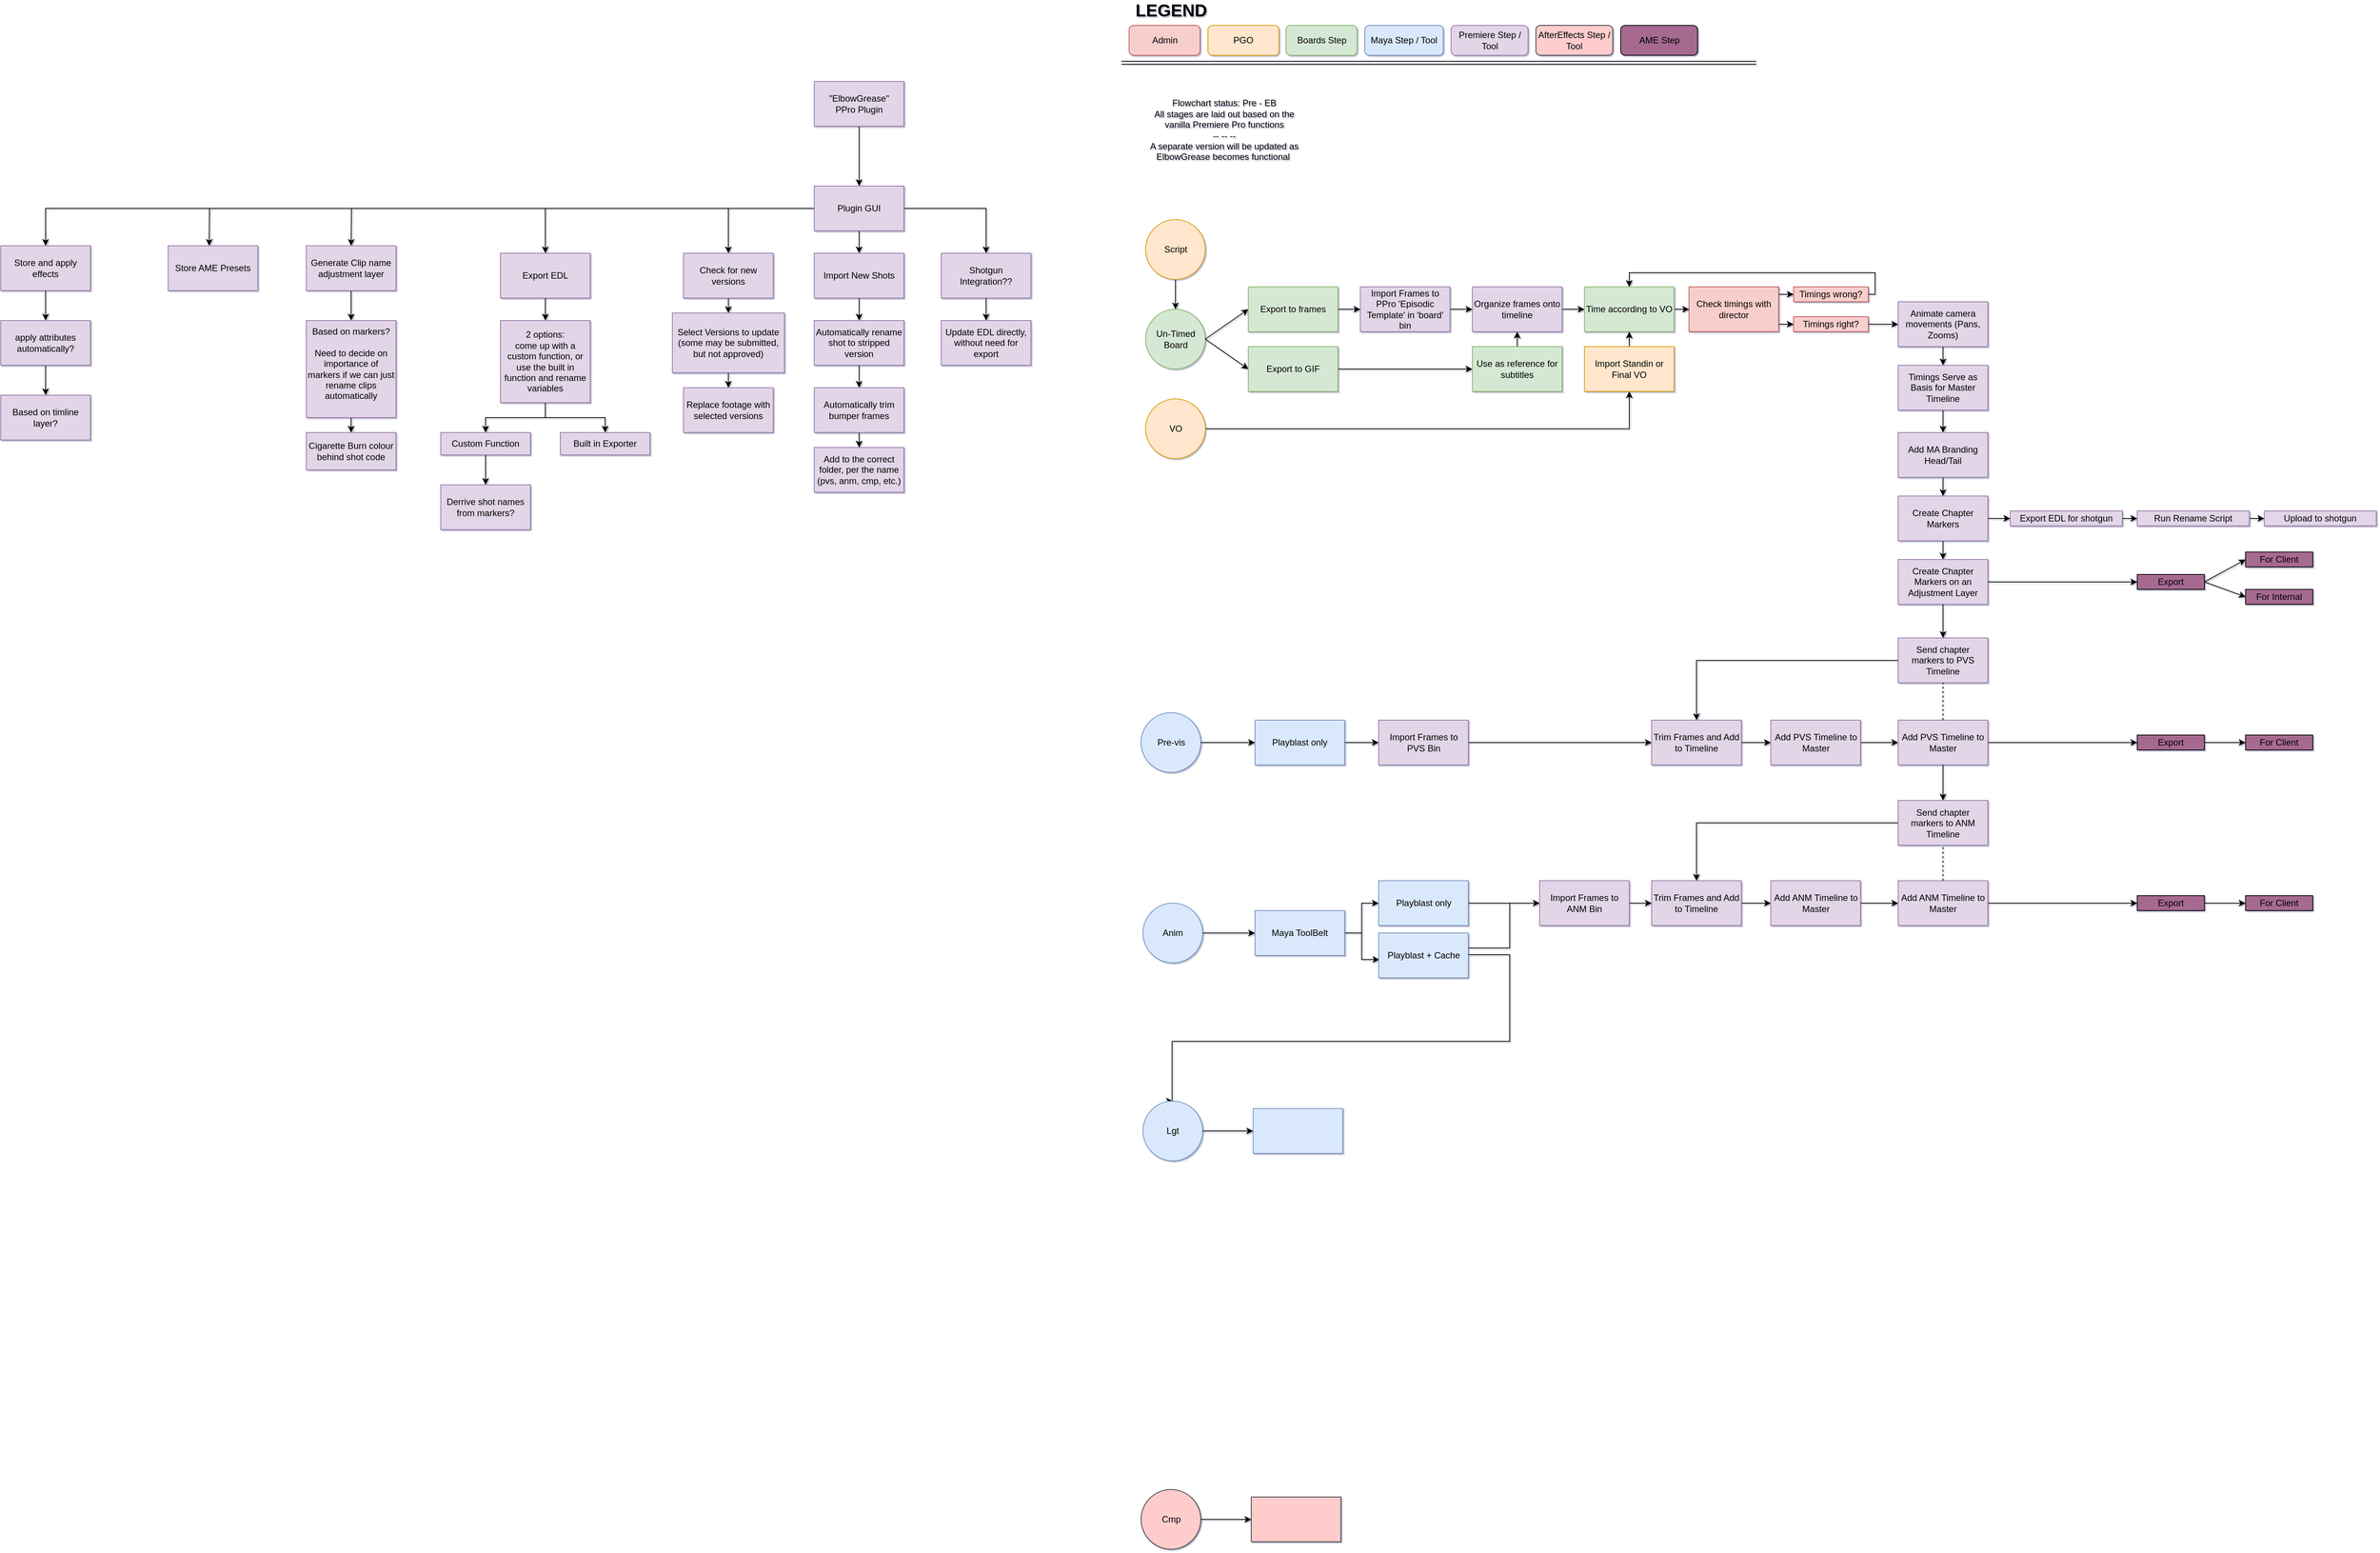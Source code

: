 <mxfile version="10.7.9" type="github"><diagram id="CCXeJW7M9jx39fnr2ovB" name="Page-1"><mxGraphModel dx="2632" dy="1020" grid="1" gridSize="10" guides="1" tooltips="1" connect="1" arrows="1" fold="1" page="1" pageScale="1" pageWidth="850" pageHeight="1100" background="none" math="0" shadow="1"><root><mxCell id="0"/><mxCell id="1" parent="0"/><mxCell id="S4QCxYn6otUafmFbAQv0-1" value="Pre-vis" style="ellipse;whiteSpace=wrap;html=1;aspect=fixed;fillColor=#dae8fc;strokeColor=#6c8ebf;" parent="1" vertex="1"><mxGeometry x="26.5" y="960" width="80" height="80" as="geometry"/></mxCell><mxCell id="S4QCxYn6otUafmFbAQv0-4" value="" style="endArrow=classic;html=1;exitX=1;exitY=0.5;exitDx=0;exitDy=0;entryX=0;entryY=0.5;entryDx=0;entryDy=0;fillColor=#dae8fc;strokeColor=#000000;" parent="1" source="S4QCxYn6otUafmFbAQv0-1" target="z_4vQgYtqCrbbHdfwWRi-2" edge="1"><mxGeometry width="50" height="50" relative="1" as="geometry"><mxPoint x="26.5" y="1110" as="sourcePoint"/><mxPoint x="177" y="1000" as="targetPoint"/></mxGeometry></mxCell><mxCell id="S4QCxYn6otUafmFbAQv0-5" value="Un-Timed Board" style="ellipse;whiteSpace=wrap;html=1;aspect=fixed;fillColor=#d5e8d4;strokeColor=#82b366;" parent="1" vertex="1"><mxGeometry x="32.5" y="420" width="80" height="80" as="geometry"/></mxCell><mxCell id="2LvJmRA9mDnXVUI-L1Ei-2" style="edgeStyle=orthogonalEdgeStyle;rounded=0;orthogonalLoop=1;jettySize=auto;html=1;entryX=0;entryY=0.5;entryDx=0;entryDy=0;" parent="1" source="S4QCxYn6otUafmFbAQv0-6" target="2LvJmRA9mDnXVUI-L1Ei-1" edge="1"><mxGeometry relative="1" as="geometry"/></mxCell><mxCell id="S4QCxYn6otUafmFbAQv0-6" value="Export to frames" style="rounded=0;whiteSpace=wrap;html=1;fillColor=#d5e8d4;strokeColor=#82b366;" parent="1" vertex="1"><mxGeometry x="170" y="390" width="120" height="60" as="geometry"/></mxCell><mxCell id="S4QCxYn6otUafmFbAQv0-7" value="" style="endArrow=classic;html=1;exitX=1;exitY=0.5;exitDx=0;exitDy=0;entryX=0;entryY=0.5;entryDx=0;entryDy=0;" parent="1" source="S4QCxYn6otUafmFbAQv0-5" target="S4QCxYn6otUafmFbAQv0-6" edge="1"><mxGeometry width="50" height="50" relative="1" as="geometry"><mxPoint x="100" y="470" as="sourcePoint"/><mxPoint x="170" y="470" as="targetPoint"/></mxGeometry></mxCell><mxCell id="S4QCxYn6otUafmFbAQv0-11" style="edgeStyle=orthogonalEdgeStyle;rounded=0;orthogonalLoop=1;jettySize=auto;html=1;entryX=0;entryY=0.5;entryDx=0;entryDy=0;" parent="1" source="S4QCxYn6otUafmFbAQv0-8" target="S4QCxYn6otUafmFbAQv0-10" edge="1"><mxGeometry relative="1" as="geometry"><Array as="points"><mxPoint x="430" y="500"/><mxPoint x="430" y="500"/></Array></mxGeometry></mxCell><mxCell id="S4QCxYn6otUafmFbAQv0-8" value="Export to GIF" style="rounded=0;whiteSpace=wrap;html=1;fillColor=#d5e8d4;strokeColor=#82b366;" parent="1" vertex="1"><mxGeometry x="170" y="470" width="120" height="60" as="geometry"/></mxCell><mxCell id="S4QCxYn6otUafmFbAQv0-9" value="" style="endArrow=classic;html=1;exitX=1;exitY=0.5;exitDx=0;exitDy=0;entryX=0;entryY=0.5;entryDx=0;entryDy=0;" parent="1" source="S4QCxYn6otUafmFbAQv0-5" target="S4QCxYn6otUafmFbAQv0-8" edge="1"><mxGeometry width="50" height="50" relative="1" as="geometry"><mxPoint x="20" y="720" as="sourcePoint"/><mxPoint x="70" y="670" as="targetPoint"/></mxGeometry></mxCell><mxCell id="2LvJmRA9mDnXVUI-L1Ei-6" style="edgeStyle=orthogonalEdgeStyle;rounded=0;orthogonalLoop=1;jettySize=auto;html=1;exitX=0.5;exitY=0;exitDx=0;exitDy=0;entryX=0.5;entryY=1;entryDx=0;entryDy=0;" parent="1" source="S4QCxYn6otUafmFbAQv0-10" target="2LvJmRA9mDnXVUI-L1Ei-3" edge="1"><mxGeometry relative="1" as="geometry"/></mxCell><mxCell id="S4QCxYn6otUafmFbAQv0-10" value="Use as reference for subtitles" style="rounded=0;whiteSpace=wrap;html=1;fillColor=#d5e8d4;strokeColor=#82b366;" parent="1" vertex="1"><mxGeometry x="470" y="470" width="120" height="60" as="geometry"/></mxCell><mxCell id="2LvJmRA9mDnXVUI-L1Ei-4" style="edgeStyle=orthogonalEdgeStyle;rounded=0;orthogonalLoop=1;jettySize=auto;html=1;entryX=0;entryY=0.5;entryDx=0;entryDy=0;" parent="1" source="2LvJmRA9mDnXVUI-L1Ei-1" target="2LvJmRA9mDnXVUI-L1Ei-3" edge="1"><mxGeometry relative="1" as="geometry"/></mxCell><mxCell id="2LvJmRA9mDnXVUI-L1Ei-1" value="Import Frames to PPro 'Episodic Template' in 'board' bin&lt;br&gt;" style="rounded=0;whiteSpace=wrap;html=1;fillColor=#e1d5e7;strokeColor=#9673a6;" parent="1" vertex="1"><mxGeometry x="320" y="390" width="120" height="60" as="geometry"/></mxCell><mxCell id="v14WKormeMVv1eBh9IGO-12" style="edgeStyle=orthogonalEdgeStyle;rounded=0;orthogonalLoop=1;jettySize=auto;html=1;exitX=1;exitY=0.5;exitDx=0;exitDy=0;entryX=0;entryY=0.5;entryDx=0;entryDy=0;" parent="1" source="2LvJmRA9mDnXVUI-L1Ei-3" target="v14WKormeMVv1eBh9IGO-30" edge="1"><mxGeometry relative="1" as="geometry"><mxPoint x="610" y="470" as="targetPoint"/></mxGeometry></mxCell><mxCell id="2LvJmRA9mDnXVUI-L1Ei-3" value="Organize frames onto timeline" style="rounded=0;whiteSpace=wrap;html=1;fillColor=#e1d5e7;strokeColor=#9673a6;" parent="1" vertex="1"><mxGeometry x="470" y="390" width="120" height="60" as="geometry"/></mxCell><mxCell id="2LvJmRA9mDnXVUI-L1Ei-7" value="Maya Step / Tool" style="rounded=1;whiteSpace=wrap;html=1;fillColor=#dae8fc;strokeColor=#6c8ebf;" parent="1" vertex="1"><mxGeometry x="326" y="40" width="105" height="40" as="geometry"/></mxCell><mxCell id="2LvJmRA9mDnXVUI-L1Ei-8" value="Premiere Step / Tool&lt;br&gt;" style="rounded=1;whiteSpace=wrap;html=1;fillColor=#e1d5e7;strokeColor=#9673a6;" parent="1" vertex="1"><mxGeometry x="441.5" y="40" width="103" height="40" as="geometry"/></mxCell><mxCell id="2LvJmRA9mDnXVUI-L1Ei-10" value="&lt;b&gt;&lt;font style=&quot;font-size: 23px&quot;&gt;LEGEND&lt;br&gt;&lt;/font&gt;&lt;/b&gt;" style="text;html=1;strokeColor=none;fillColor=none;align=center;verticalAlign=middle;whiteSpace=wrap;rounded=0;" parent="1" vertex="1"><mxGeometry x="46.5" y="10" width="40" height="20" as="geometry"/></mxCell><mxCell id="v14WKormeMVv1eBh9IGO-1" value="Boards Step" style="rounded=1;whiteSpace=wrap;html=1;fillColor=#d5e8d4;strokeColor=#82b366;" parent="1" vertex="1"><mxGeometry x="220.5" y="40" width="95" height="40" as="geometry"/></mxCell><mxCell id="v14WKormeMVv1eBh9IGO-3" value="" style="shape=link;html=1;" parent="1" edge="1"><mxGeometry width="50" height="50" relative="1" as="geometry"><mxPoint y="90" as="sourcePoint"/><mxPoint x="850" y="90" as="targetPoint"/></mxGeometry></mxCell><mxCell id="v14WKormeMVv1eBh9IGO-15" style="edgeStyle=orthogonalEdgeStyle;rounded=0;orthogonalLoop=1;jettySize=auto;html=1;exitX=1;exitY=0.5;exitDx=0;exitDy=0;" parent="1" source="v14WKormeMVv1eBh9IGO-11" target="v14WKormeMVv1eBh9IGO-14" edge="1"><mxGeometry relative="1" as="geometry"><Array as="points"><mxPoint x="820" y="420"/></Array></mxGeometry></mxCell><mxCell id="Ts9fBHX29VsHCjSDfi2a-40" style="edgeStyle=orthogonalEdgeStyle;rounded=0;orthogonalLoop=1;jettySize=auto;html=1;entryX=0;entryY=0.5;entryDx=0;entryDy=0;strokeColor=#000000;" parent="1" source="v14WKormeMVv1eBh9IGO-11" target="v14WKormeMVv1eBh9IGO-16" edge="1"><mxGeometry relative="1" as="geometry"><Array as="points"><mxPoint x="890" y="400"/><mxPoint x="890" y="400"/></Array></mxGeometry></mxCell><mxCell id="v14WKormeMVv1eBh9IGO-11" value="Check timings with director&lt;br&gt;" style="rounded=0;whiteSpace=wrap;html=1;fillColor=#f8cecc;strokeColor=#b85450;" parent="1" vertex="1"><mxGeometry x="760" y="390" width="120" height="60" as="geometry"/></mxCell><mxCell id="v14WKormeMVv1eBh9IGO-21" style="edgeStyle=orthogonalEdgeStyle;rounded=0;orthogonalLoop=1;jettySize=auto;html=1;" parent="1" source="v14WKormeMVv1eBh9IGO-14" target="v14WKormeMVv1eBh9IGO-20" edge="1"><mxGeometry relative="1" as="geometry"/></mxCell><mxCell id="v14WKormeMVv1eBh9IGO-14" value="Timings right?" style="rounded=0;whiteSpace=wrap;html=1;fillColor=#f8cecc;strokeColor=#b85450;" parent="1" vertex="1"><mxGeometry x="900" y="430" width="100" height="20" as="geometry"/></mxCell><mxCell id="Ts9fBHX29VsHCjSDfi2a-41" style="edgeStyle=orthogonalEdgeStyle;rounded=0;orthogonalLoop=1;jettySize=auto;html=1;exitX=0.5;exitY=1;exitDx=0;exitDy=0;entryX=0.5;entryY=0;entryDx=0;entryDy=0;strokeColor=#000000;" parent="1" source="v14WKormeMVv1eBh9IGO-20" target="l83W7AW_iVrEGQ6RDGTZ-20" edge="1"><mxGeometry relative="1" as="geometry"/></mxCell><mxCell id="v14WKormeMVv1eBh9IGO-20" value="Animate camera movements (Pans, Zooms)" style="rounded=0;whiteSpace=wrap;html=1;fillColor=#e1d5e7;strokeColor=#9673a6;" parent="1" vertex="1"><mxGeometry x="1040" y="410" width="120" height="60" as="geometry"/></mxCell><mxCell id="l83W7AW_iVrEGQ6RDGTZ-11" value="Export" style="rounded=0;whiteSpace=wrap;html=1;fillColor=#A66990;strokeColor=#000000;" parent="1" vertex="1"><mxGeometry x="1360" y="775" width="90" height="20" as="geometry"/></mxCell><mxCell id="l83W7AW_iVrEGQ6RDGTZ-14" value="For Client" style="rounded=0;whiteSpace=wrap;html=1;fillColor=#A66990;strokeColor=#000000;" parent="1" vertex="1"><mxGeometry x="1505" y="745" width="90" height="20" as="geometry"/></mxCell><mxCell id="v14WKormeMVv1eBh9IGO-22" value="Admin&lt;br&gt;" style="rounded=1;whiteSpace=wrap;html=1;fillColor=#f8cecc;strokeColor=#b85450;" parent="1" vertex="1"><mxGeometry x="10.5" y="40" width="95" height="40" as="geometry"/></mxCell><mxCell id="v14WKormeMVv1eBh9IGO-24" value="PGO&lt;br&gt;" style="rounded=1;whiteSpace=wrap;html=1;fillColor=#ffe6cc;strokeColor=#d79b00;" parent="1" vertex="1"><mxGeometry x="116" y="40" width="95" height="40" as="geometry"/></mxCell><mxCell id="v14WKormeMVv1eBh9IGO-27" style="edgeStyle=orthogonalEdgeStyle;rounded=0;orthogonalLoop=1;jettySize=auto;html=1;entryX=0.5;entryY=0;entryDx=0;entryDy=0;" parent="1" source="v14WKormeMVv1eBh9IGO-26" target="S4QCxYn6otUafmFbAQv0-5" edge="1"><mxGeometry relative="1" as="geometry"/></mxCell><mxCell id="v14WKormeMVv1eBh9IGO-26" value="Script" style="ellipse;whiteSpace=wrap;html=1;aspect=fixed;fillColor=#ffe6cc;strokeColor=#d79b00;" parent="1" vertex="1"><mxGeometry x="32.5" y="300" width="80" height="80" as="geometry"/></mxCell><mxCell id="l83W7AW_iVrEGQ6RDGTZ-4" style="edgeStyle=orthogonalEdgeStyle;rounded=0;orthogonalLoop=1;jettySize=auto;html=1;exitX=0.5;exitY=0;exitDx=0;exitDy=0;entryX=0.5;entryY=1;entryDx=0;entryDy=0;" parent="1" source="v14WKormeMVv1eBh9IGO-28" target="v14WKormeMVv1eBh9IGO-33" edge="1"><mxGeometry relative="1" as="geometry"><Array as="points"><mxPoint x="73" y="580"/><mxPoint x="680" y="580"/></Array></mxGeometry></mxCell><mxCell id="v14WKormeMVv1eBh9IGO-28" value="VO" style="ellipse;whiteSpace=wrap;html=1;aspect=fixed;fillColor=#ffe6cc;strokeColor=#d79b00;" parent="1" vertex="1"><mxGeometry x="32.5" y="540" width="80" height="80" as="geometry"/></mxCell><mxCell id="l83W7AW_iVrEGQ6RDGTZ-6" style="edgeStyle=orthogonalEdgeStyle;rounded=0;orthogonalLoop=1;jettySize=auto;html=1;entryX=0;entryY=0.5;entryDx=0;entryDy=0;" parent="1" source="v14WKormeMVv1eBh9IGO-30" target="v14WKormeMVv1eBh9IGO-11" edge="1"><mxGeometry relative="1" as="geometry"/></mxCell><mxCell id="v14WKormeMVv1eBh9IGO-30" value="Time according to VO" style="rounded=0;whiteSpace=wrap;html=1;fillColor=#d5e8d4;strokeColor=#82b366;" parent="1" vertex="1"><mxGeometry x="620" y="390" width="120" height="60" as="geometry"/></mxCell><mxCell id="l83W7AW_iVrEGQ6RDGTZ-9" style="edgeStyle=orthogonalEdgeStyle;rounded=0;orthogonalLoop=1;jettySize=auto;html=1;entryX=0.5;entryY=0;entryDx=0;entryDy=0;" parent="1" source="v14WKormeMVv1eBh9IGO-16" target="v14WKormeMVv1eBh9IGO-30" edge="1"><mxGeometry relative="1" as="geometry"><Array as="points"><mxPoint x="1009" y="400"/><mxPoint x="1009" y="371"/><mxPoint x="680" y="371"/></Array></mxGeometry></mxCell><mxCell id="v14WKormeMVv1eBh9IGO-16" value="Timings wrong?" style="rounded=0;whiteSpace=wrap;html=1;fillColor=#f8cecc;strokeColor=#b85450;" parent="1" vertex="1"><mxGeometry x="900" y="390" width="100" height="20" as="geometry"/></mxCell><mxCell id="l83W7AW_iVrEGQ6RDGTZ-5" style="edgeStyle=orthogonalEdgeStyle;rounded=0;orthogonalLoop=1;jettySize=auto;html=1;exitX=0.5;exitY=0;exitDx=0;exitDy=0;entryX=0.5;entryY=1;entryDx=0;entryDy=0;" parent="1" source="v14WKormeMVv1eBh9IGO-33" target="v14WKormeMVv1eBh9IGO-30" edge="1"><mxGeometry relative="1" as="geometry"/></mxCell><mxCell id="v14WKormeMVv1eBh9IGO-33" value="Import Standin or Final VO" style="rounded=0;whiteSpace=wrap;html=1;fillColor=#ffe6cc;strokeColor=#d79b00;" parent="1" vertex="1"><mxGeometry x="620" y="470" width="120" height="60" as="geometry"/></mxCell><mxCell id="Ts9fBHX29VsHCjSDfi2a-33" value="" style="edgeStyle=orthogonalEdgeStyle;rounded=0;orthogonalLoop=1;jettySize=auto;html=1;strokeColor=#000000;" parent="1" source="z_4vQgYtqCrbbHdfwWRi-2" target="Ts9fBHX29VsHCjSDfi2a-32" edge="1"><mxGeometry relative="1" as="geometry"/></mxCell><mxCell id="z_4vQgYtqCrbbHdfwWRi-2" value="Playblast only" style="rounded=0;whiteSpace=wrap;html=1;fillColor=#dae8fc;strokeColor=#6c8ebf;" parent="1" vertex="1"><mxGeometry x="179" y="970" width="120" height="60" as="geometry"/></mxCell><mxCell id="Ts9fBHX29VsHCjSDfi2a-35" value="" style="edgeStyle=orthogonalEdgeStyle;rounded=0;orthogonalLoop=1;jettySize=auto;html=1;strokeColor=#000000;" parent="1" source="Ts9fBHX29VsHCjSDfi2a-32" target="Ts9fBHX29VsHCjSDfi2a-34" edge="1"><mxGeometry relative="1" as="geometry"/></mxCell><mxCell id="Ts9fBHX29VsHCjSDfi2a-32" value="Import Frames to PVS Bin" style="rounded=0;whiteSpace=wrap;html=1;fillColor=#e1d5e7;strokeColor=#9673a6;" parent="1" vertex="1"><mxGeometry x="344.5" y="970" width="120" height="60" as="geometry"/></mxCell><mxCell id="Ts9fBHX29VsHCjSDfi2a-47" value="" style="edgeStyle=orthogonalEdgeStyle;rounded=0;orthogonalLoop=1;jettySize=auto;html=1;strokeColor=#000000;" parent="1" source="Ts9fBHX29VsHCjSDfi2a-34" target="Ts9fBHX29VsHCjSDfi2a-46" edge="1"><mxGeometry relative="1" as="geometry"/></mxCell><mxCell id="Ts9fBHX29VsHCjSDfi2a-34" value="Trim Frames and Add to Timeline" style="rounded=0;whiteSpace=wrap;html=1;fillColor=#e1d5e7;strokeColor=#9673a6;" parent="1" vertex="1"><mxGeometry x="710" y="970" width="120" height="60" as="geometry"/></mxCell><mxCell id="Ts9fBHX29VsHCjSDfi2a-50" value="" style="edgeStyle=orthogonalEdgeStyle;rounded=0;orthogonalLoop=1;jettySize=auto;html=1;strokeColor=#000000;" parent="1" source="Ts9fBHX29VsHCjSDfi2a-46" target="Ts9fBHX29VsHCjSDfi2a-49" edge="1"><mxGeometry relative="1" as="geometry"/></mxCell><mxCell id="Ts9fBHX29VsHCjSDfi2a-46" value="Add PVS Timeline to Master" style="rounded=0;whiteSpace=wrap;html=1;fillColor=#e1d5e7;strokeColor=#9673a6;" parent="1" vertex="1"><mxGeometry x="869.5" y="970" width="120" height="60" as="geometry"/></mxCell><mxCell id="Ts9fBHX29VsHCjSDfi2a-79" style="edgeStyle=orthogonalEdgeStyle;rounded=0;orthogonalLoop=1;jettySize=auto;html=1;entryX=0;entryY=0.5;entryDx=0;entryDy=0;strokeColor=#000000;" parent="1" source="Ts9fBHX29VsHCjSDfi2a-49" target="Ts9fBHX29VsHCjSDfi2a-54" edge="1"><mxGeometry relative="1" as="geometry"/></mxCell><mxCell id="Ts9fBHX29VsHCjSDfi2a-49" value="Add PVS Timeline to Master" style="rounded=0;whiteSpace=wrap;html=1;fillColor=#e1d5e7;strokeColor=#9673a6;" parent="1" vertex="1"><mxGeometry x="1040" y="970" width="120" height="60" as="geometry"/></mxCell><mxCell id="Ts9fBHX29VsHCjSDfi2a-84" style="edgeStyle=orthogonalEdgeStyle;rounded=0;orthogonalLoop=1;jettySize=auto;html=1;entryX=0;entryY=0.5;entryDx=0;entryDy=0;strokeColor=#000000;" parent="1" source="Ts9fBHX29VsHCjSDfi2a-52" target="Ts9fBHX29VsHCjSDfi2a-80" edge="1"><mxGeometry relative="1" as="geometry"/></mxCell><mxCell id="Ts9fBHX29VsHCjSDfi2a-52" value="Add ANM Timeline to Master" style="rounded=0;whiteSpace=wrap;html=1;fillColor=#e1d5e7;strokeColor=#9673a6;" parent="1" vertex="1"><mxGeometry x="1040" y="1185" width="120" height="60" as="geometry"/></mxCell><mxCell id="z_4vQgYtqCrbbHdfwWRi-6" value="Anim" style="ellipse;whiteSpace=wrap;html=1;aspect=fixed;fillColor=#dae8fc;strokeColor=#6c8ebf;" parent="1" vertex="1"><mxGeometry x="29" y="1215" width="80" height="80" as="geometry"/></mxCell><mxCell id="z_4vQgYtqCrbbHdfwWRi-7" style="edgeStyle=orthogonalEdgeStyle;rounded=0;orthogonalLoop=1;jettySize=auto;html=1;fillColor=#dae8fc;strokeColor=#000000;" parent="1" source="z_4vQgYtqCrbbHdfwWRi-9" target="z_4vQgYtqCrbbHdfwWRi-11" edge="1"><mxGeometry relative="1" as="geometry"/></mxCell><mxCell id="z_4vQgYtqCrbbHdfwWRi-8" style="edgeStyle=orthogonalEdgeStyle;rounded=0;orthogonalLoop=1;jettySize=auto;html=1;exitX=1;exitY=0.5;exitDx=0;exitDy=0;entryX=0.008;entryY=0.592;entryDx=0;entryDy=0;entryPerimeter=0;fillColor=#dae8fc;strokeColor=#000000;" parent="1" source="z_4vQgYtqCrbbHdfwWRi-9" target="z_4vQgYtqCrbbHdfwWRi-12" edge="1"><mxGeometry relative="1" as="geometry"><mxPoint x="319.5" y="1305" as="targetPoint"/></mxGeometry></mxCell><mxCell id="z_4vQgYtqCrbbHdfwWRi-9" value="Maya ToolBelt" style="rounded=0;whiteSpace=wrap;html=1;fillColor=#dae8fc;strokeColor=#6c8ebf;" parent="1" vertex="1"><mxGeometry x="179" y="1225" width="120" height="60" as="geometry"/></mxCell><mxCell id="z_4vQgYtqCrbbHdfwWRi-10" value="" style="endArrow=classic;html=1;exitX=1;exitY=0.5;exitDx=0;exitDy=0;entryX=0;entryY=0.5;entryDx=0;entryDy=0;fillColor=#dae8fc;strokeColor=#000000;" parent="1" source="z_4vQgYtqCrbbHdfwWRi-6" target="z_4vQgYtqCrbbHdfwWRi-9" edge="1"><mxGeometry width="50" height="50" relative="1" as="geometry"><mxPoint x="29" y="1365" as="sourcePoint"/><mxPoint x="79" y="1315" as="targetPoint"/></mxGeometry></mxCell><mxCell id="z_4vQgYtqCrbbHdfwWRi-15" style="edgeStyle=orthogonalEdgeStyle;rounded=0;orthogonalLoop=1;jettySize=auto;html=1;fillColor=#dae8fc;strokeColor=#000000;" parent="1" source="z_4vQgYtqCrbbHdfwWRi-11" edge="1"><mxGeometry relative="1" as="geometry"><mxPoint x="580" y="1215" as="targetPoint"/></mxGeometry></mxCell><mxCell id="z_4vQgYtqCrbbHdfwWRi-11" value="Playblast only" style="rounded=0;whiteSpace=wrap;html=1;fillColor=#dae8fc;strokeColor=#6c8ebf;" parent="1" vertex="1"><mxGeometry x="344.5" y="1185" width="120" height="60" as="geometry"/></mxCell><mxCell id="z_4vQgYtqCrbbHdfwWRi-14" style="edgeStyle=orthogonalEdgeStyle;rounded=0;orthogonalLoop=1;jettySize=auto;html=1;fillColor=#dae8fc;strokeColor=#000000;entryX=0;entryY=0.5;entryDx=0;entryDy=0;" parent="1" source="z_4vQgYtqCrbbHdfwWRi-12" target="Ts9fBHX29VsHCjSDfi2a-62" edge="1"><mxGeometry relative="1" as="geometry"><mxPoint x="580" y="1215" as="targetPoint"/><Array as="points"><mxPoint x="520" y="1275"/><mxPoint x="520" y="1215"/></Array></mxGeometry></mxCell><mxCell id="z_4vQgYtqCrbbHdfwWRi-16" style="edgeStyle=orthogonalEdgeStyle;rounded=0;orthogonalLoop=1;jettySize=auto;html=1;fillColor=#dae8fc;strokeColor=#000000;entryX=0.5;entryY=0;entryDx=0;entryDy=0;" parent="1" source="z_4vQgYtqCrbbHdfwWRi-12" target="l83W7AW_iVrEGQ6RDGTZ-1" edge="1"><mxGeometry relative="1" as="geometry"><mxPoint x="80" y="1685" as="targetPoint"/><Array as="points"><mxPoint x="520" y="1284"/><mxPoint x="520" y="1400"/><mxPoint x="68" y="1400"/></Array></mxGeometry></mxCell><mxCell id="z_4vQgYtqCrbbHdfwWRi-12" value="Playblast + Cache" style="rounded=0;whiteSpace=wrap;html=1;fillColor=#dae8fc;strokeColor=#6c8ebf;" parent="1" vertex="1"><mxGeometry x="344.5" y="1255" width="120" height="60" as="geometry"/></mxCell><mxCell id="l83W7AW_iVrEGQ6RDGTZ-1" value="Lgt" style="ellipse;whiteSpace=wrap;html=1;aspect=fixed;fillColor=#dae8fc;strokeColor=#6c8ebf;" parent="1" vertex="1"><mxGeometry x="29" y="1480" width="80" height="80" as="geometry"/></mxCell><mxCell id="l83W7AW_iVrEGQ6RDGTZ-2" value="" style="rounded=0;whiteSpace=wrap;html=1;fillColor=#dae8fc;strokeColor=#6c8ebf;" parent="1" vertex="1"><mxGeometry x="176.5" y="1490" width="120" height="60" as="geometry"/></mxCell><mxCell id="l83W7AW_iVrEGQ6RDGTZ-3" value="" style="endArrow=classic;html=1;exitX=1;exitY=0.5;exitDx=0;exitDy=0;entryX=0;entryY=0.5;entryDx=0;entryDy=0;fillColor=#dae8fc;strokeColor=#000000;" parent="1" source="l83W7AW_iVrEGQ6RDGTZ-1" target="l83W7AW_iVrEGQ6RDGTZ-2" edge="1"><mxGeometry width="50" height="50" relative="1" as="geometry"><mxPoint x="26.5" y="1630" as="sourcePoint"/><mxPoint x="76.5" y="1580" as="targetPoint"/></mxGeometry></mxCell><mxCell id="l83W7AW_iVrEGQ6RDGTZ-17" value="" style="endArrow=classic;html=1;strokeColor=#000000;exitX=1;exitY=0.5;exitDx=0;exitDy=0;entryX=0;entryY=0.5;entryDx=0;entryDy=0;" parent="1" source="l83W7AW_iVrEGQ6RDGTZ-11" target="l83W7AW_iVrEGQ6RDGTZ-14" edge="1"><mxGeometry width="50" height="50" relative="1" as="geometry"><mxPoint x="1450" y="800" as="sourcePoint"/><mxPoint x="1500" y="750" as="targetPoint"/></mxGeometry></mxCell><mxCell id="l83W7AW_iVrEGQ6RDGTZ-18" value="For Internal" style="rounded=0;whiteSpace=wrap;html=1;fillColor=#A66990;strokeColor=#000000;" parent="1" vertex="1"><mxGeometry x="1505" y="795" width="90" height="20" as="geometry"/></mxCell><mxCell id="l83W7AW_iVrEGQ6RDGTZ-19" value="" style="endArrow=classic;html=1;strokeColor=#000000;exitX=1;exitY=0.5;exitDx=0;exitDy=0;entryX=0;entryY=0.5;entryDx=0;entryDy=0;" parent="1" source="l83W7AW_iVrEGQ6RDGTZ-11" target="l83W7AW_iVrEGQ6RDGTZ-18" edge="1"><mxGeometry width="50" height="50" relative="1" as="geometry"><mxPoint x="1460" y="795" as="sourcePoint"/><mxPoint x="1515" y="765" as="targetPoint"/></mxGeometry></mxCell><mxCell id="l83W7AW_iVrEGQ6RDGTZ-23" value="" style="edgeStyle=orthogonalEdgeStyle;rounded=0;orthogonalLoop=1;jettySize=auto;html=1;strokeColor=#000000;" parent="1" source="l83W7AW_iVrEGQ6RDGTZ-20" target="l83W7AW_iVrEGQ6RDGTZ-22" edge="1"><mxGeometry relative="1" as="geometry"/></mxCell><mxCell id="l83W7AW_iVrEGQ6RDGTZ-20" value="Timings Serve as Basis for Master Timeline" style="rounded=0;whiteSpace=wrap;html=1;fillColor=#e1d5e7;strokeColor=#9673a6;" parent="1" vertex="1"><mxGeometry x="1040" y="495" width="120" height="60" as="geometry"/></mxCell><mxCell id="Ts9fBHX29VsHCjSDfi2a-10" value="" style="edgeStyle=orthogonalEdgeStyle;rounded=0;orthogonalLoop=1;jettySize=auto;html=1;" parent="1" source="l83W7AW_iVrEGQ6RDGTZ-22" target="Ts9fBHX29VsHCjSDfi2a-9" edge="1"><mxGeometry relative="1" as="geometry"/></mxCell><mxCell id="l83W7AW_iVrEGQ6RDGTZ-22" value="Add MA Branding Head/Tail" style="rounded=0;whiteSpace=wrap;html=1;fillColor=#e1d5e7;strokeColor=#9673a6;" parent="1" vertex="1"><mxGeometry x="1040" y="585" width="120" height="60" as="geometry"/></mxCell><mxCell id="Ts9fBHX29VsHCjSDfi2a-18" style="edgeStyle=orthogonalEdgeStyle;rounded=0;orthogonalLoop=1;jettySize=auto;html=1;" parent="1" source="Ts9fBHX29VsHCjSDfi2a-9" target="Ts9fBHX29VsHCjSDfi2a-13" edge="1"><mxGeometry relative="1" as="geometry"/></mxCell><mxCell id="Ts9fBHX29VsHCjSDfi2a-29" value="" style="edgeStyle=orthogonalEdgeStyle;rounded=0;orthogonalLoop=1;jettySize=auto;html=1;" parent="1" source="Ts9fBHX29VsHCjSDfi2a-9" target="Ts9fBHX29VsHCjSDfi2a-28" edge="1"><mxGeometry relative="1" as="geometry"/></mxCell><mxCell id="Ts9fBHX29VsHCjSDfi2a-9" value="Create Chapter Markers" style="rounded=0;whiteSpace=wrap;html=1;fillColor=#e1d5e7;strokeColor=#9673a6;" parent="1" vertex="1"><mxGeometry x="1040" y="670" width="120" height="60" as="geometry"/></mxCell><mxCell id="Ts9fBHX29VsHCjSDfi2a-85" style="edgeStyle=orthogonalEdgeStyle;rounded=0;orthogonalLoop=1;jettySize=auto;html=1;entryX=0;entryY=0.5;entryDx=0;entryDy=0;strokeColor=#000000;" parent="1" source="Ts9fBHX29VsHCjSDfi2a-28" target="l83W7AW_iVrEGQ6RDGTZ-11" edge="1"><mxGeometry relative="1" as="geometry"/></mxCell><mxCell id="Ts9fBHX29VsHCjSDfi2a-28" value="Create Chapter Markers on an Adjustment Layer" style="rounded=0;whiteSpace=wrap;html=1;fillColor=#e1d5e7;strokeColor=#9673a6;" parent="1" vertex="1"><mxGeometry x="1040" y="755" width="120" height="60" as="geometry"/></mxCell><mxCell id="Ts9fBHX29VsHCjSDfi2a-44" style="edgeStyle=orthogonalEdgeStyle;rounded=0;orthogonalLoop=1;jettySize=auto;html=1;strokeColor=#000000;" parent="1" source="Ts9fBHX29VsHCjSDfi2a-38" target="Ts9fBHX29VsHCjSDfi2a-34" edge="1"><mxGeometry relative="1" as="geometry"/></mxCell><mxCell id="l83W7AW_iVrEGQ6RDGTZ-30" value="" style="edgeStyle=orthogonalEdgeStyle;rounded=0;orthogonalLoop=1;jettySize=auto;html=1;strokeColor=#000000;" parent="1" source="l83W7AW_iVrEGQ6RDGTZ-24" target="l83W7AW_iVrEGQ6RDGTZ-29" edge="1"><mxGeometry relative="1" as="geometry"/></mxCell><mxCell id="l83W7AW_iVrEGQ6RDGTZ-24" value="&quot;ElbowGrease&quot;&lt;br&gt;PPro Plugin" style="rounded=0;whiteSpace=wrap;html=1;fillColor=#e1d5e7;strokeColor=#9673a6;" parent="1" vertex="1"><mxGeometry x="-411" y="115" width="120" height="60" as="geometry"/></mxCell><mxCell id="l83W7AW_iVrEGQ6RDGTZ-36" value="" style="edgeStyle=orthogonalEdgeStyle;rounded=0;orthogonalLoop=1;jettySize=auto;html=1;strokeColor=#000000;" parent="1" source="l83W7AW_iVrEGQ6RDGTZ-29" target="l83W7AW_iVrEGQ6RDGTZ-35" edge="1"><mxGeometry relative="1" as="geometry"/></mxCell><mxCell id="l83W7AW_iVrEGQ6RDGTZ-38" value="" style="edgeStyle=orthogonalEdgeStyle;rounded=0;orthogonalLoop=1;jettySize=auto;html=1;strokeColor=#000000;" parent="1" source="l83W7AW_iVrEGQ6RDGTZ-29" target="l83W7AW_iVrEGQ6RDGTZ-37" edge="1"><mxGeometry relative="1" as="geometry"/></mxCell><mxCell id="l83W7AW_iVrEGQ6RDGTZ-40" value="" style="edgeStyle=orthogonalEdgeStyle;rounded=0;orthogonalLoop=1;jettySize=auto;html=1;strokeColor=#000000;" parent="1" source="l83W7AW_iVrEGQ6RDGTZ-29" target="l83W7AW_iVrEGQ6RDGTZ-39" edge="1"><mxGeometry relative="1" as="geometry"/></mxCell><mxCell id="l83W7AW_iVrEGQ6RDGTZ-49" style="edgeStyle=orthogonalEdgeStyle;rounded=0;orthogonalLoop=1;jettySize=auto;html=1;strokeColor=#000000;entryX=0.5;entryY=0;entryDx=0;entryDy=0;" parent="1" source="l83W7AW_iVrEGQ6RDGTZ-29" target="l83W7AW_iVrEGQ6RDGTZ-50" edge="1"><mxGeometry relative="1" as="geometry"><mxPoint x="-731" y="395" as="targetPoint"/><Array as="points"><mxPoint x="-771" y="285"/></Array></mxGeometry></mxCell><mxCell id="l83W7AW_iVrEGQ6RDGTZ-61" style="edgeStyle=orthogonalEdgeStyle;rounded=0;orthogonalLoop=1;jettySize=auto;html=1;strokeColor=#000000;" parent="1" source="l83W7AW_iVrEGQ6RDGTZ-29" edge="1"><mxGeometry relative="1" as="geometry"><mxPoint x="-1031" y="335" as="targetPoint"/></mxGeometry></mxCell><mxCell id="l83W7AW_iVrEGQ6RDGTZ-67" style="edgeStyle=orthogonalEdgeStyle;rounded=0;orthogonalLoop=1;jettySize=auto;html=1;strokeColor=#000000;" parent="1" source="l83W7AW_iVrEGQ6RDGTZ-29" edge="1"><mxGeometry relative="1" as="geometry"><mxPoint x="-1221" y="335" as="targetPoint"/></mxGeometry></mxCell><mxCell id="w7QREU_akHnA2o1f01zh-1" style="edgeStyle=orthogonalEdgeStyle;rounded=0;orthogonalLoop=1;jettySize=auto;html=1;entryX=0.5;entryY=0;entryDx=0;entryDy=0;" parent="1" source="l83W7AW_iVrEGQ6RDGTZ-29" target="w7QREU_akHnA2o1f01zh-2" edge="1"><mxGeometry relative="1" as="geometry"><mxPoint x="-1450" y="340" as="targetPoint"/><Array as="points"><mxPoint x="-1440" y="285"/></Array></mxGeometry></mxCell><mxCell id="l83W7AW_iVrEGQ6RDGTZ-29" value="Plugin&amp;nbsp;GUI&lt;br&gt;" style="rounded=0;whiteSpace=wrap;html=1;fillColor=#e1d5e7;strokeColor=#9673a6;" parent="1" vertex="1"><mxGeometry x="-411" y="255" width="120" height="60" as="geometry"/></mxCell><mxCell id="Ts9fBHX29VsHCjSDfi2a-8" value="" style="edgeStyle=orthogonalEdgeStyle;rounded=0;orthogonalLoop=1;jettySize=auto;html=1;" parent="1" source="l83W7AW_iVrEGQ6RDGTZ-39" target="Ts9fBHX29VsHCjSDfi2a-7" edge="1"><mxGeometry relative="1" as="geometry"/></mxCell><mxCell id="l83W7AW_iVrEGQ6RDGTZ-39" value="Shotgun Integration??&lt;br&gt;" style="rounded=0;whiteSpace=wrap;html=1;fillColor=#e1d5e7;strokeColor=#9673a6;" parent="1" vertex="1"><mxGeometry x="-241" y="345" width="120" height="60" as="geometry"/></mxCell><mxCell id="Ts9fBHX29VsHCjSDfi2a-7" value="Update EDL directly, without need for export&lt;br&gt;" style="rounded=0;whiteSpace=wrap;html=1;fillColor=#e1d5e7;strokeColor=#9673a6;" parent="1" vertex="1"><mxGeometry x="-241" y="435" width="120" height="60" as="geometry"/></mxCell><mxCell id="l83W7AW_iVrEGQ6RDGTZ-42" value="" style="edgeStyle=orthogonalEdgeStyle;rounded=0;orthogonalLoop=1;jettySize=auto;html=1;strokeColor=#000000;" parent="1" source="l83W7AW_iVrEGQ6RDGTZ-37" target="l83W7AW_iVrEGQ6RDGTZ-41" edge="1"><mxGeometry relative="1" as="geometry"/></mxCell><mxCell id="l83W7AW_iVrEGQ6RDGTZ-37" value="Check for new versions&lt;br&gt;" style="rounded=0;whiteSpace=wrap;html=1;fillColor=#e1d5e7;strokeColor=#9673a6;" parent="1" vertex="1"><mxGeometry x="-586" y="345" width="120" height="60" as="geometry"/></mxCell><mxCell id="l83W7AW_iVrEGQ6RDGTZ-44" value="" style="edgeStyle=orthogonalEdgeStyle;rounded=0;orthogonalLoop=1;jettySize=auto;html=1;strokeColor=#000000;" parent="1" source="l83W7AW_iVrEGQ6RDGTZ-41" target="l83W7AW_iVrEGQ6RDGTZ-43" edge="1"><mxGeometry relative="1" as="geometry"/></mxCell><mxCell id="l83W7AW_iVrEGQ6RDGTZ-41" value="Select Versions to update &lt;br&gt;(some may be submitted, but not approved)&lt;br&gt;" style="rounded=0;whiteSpace=wrap;html=1;fillColor=#e1d5e7;strokeColor=#9673a6;" parent="1" vertex="1"><mxGeometry x="-601" y="425" width="150" height="80" as="geometry"/></mxCell><mxCell id="l83W7AW_iVrEGQ6RDGTZ-43" value="Replace footage with selected versions" style="rounded=0;whiteSpace=wrap;html=1;fillColor=#e1d5e7;strokeColor=#9673a6;" parent="1" vertex="1"><mxGeometry x="-586" y="525" width="120" height="60" as="geometry"/></mxCell><mxCell id="l83W7AW_iVrEGQ6RDGTZ-46" value="" style="edgeStyle=orthogonalEdgeStyle;rounded=0;orthogonalLoop=1;jettySize=auto;html=1;strokeColor=#000000;" parent="1" source="l83W7AW_iVrEGQ6RDGTZ-35" target="l83W7AW_iVrEGQ6RDGTZ-45" edge="1"><mxGeometry relative="1" as="geometry"/></mxCell><mxCell id="l83W7AW_iVrEGQ6RDGTZ-35" value="Import New Shots&lt;br&gt;" style="rounded=0;whiteSpace=wrap;html=1;fillColor=#e1d5e7;strokeColor=#9673a6;" parent="1" vertex="1"><mxGeometry x="-411" y="345" width="120" height="60" as="geometry"/></mxCell><mxCell id="l83W7AW_iVrEGQ6RDGTZ-48" value="" style="edgeStyle=orthogonalEdgeStyle;rounded=0;orthogonalLoop=1;jettySize=auto;html=1;strokeColor=#000000;" parent="1" source="l83W7AW_iVrEGQ6RDGTZ-45" target="l83W7AW_iVrEGQ6RDGTZ-47" edge="1"><mxGeometry relative="1" as="geometry"/></mxCell><mxCell id="l83W7AW_iVrEGQ6RDGTZ-45" value="Automatically rename shot to stripped version&lt;br&gt;" style="rounded=0;whiteSpace=wrap;html=1;fillColor=#e1d5e7;strokeColor=#9673a6;" parent="1" vertex="1"><mxGeometry x="-411" y="435" width="120" height="60" as="geometry"/></mxCell><mxCell id="l83W7AW_iVrEGQ6RDGTZ-60" value="" style="edgeStyle=orthogonalEdgeStyle;rounded=0;orthogonalLoop=1;jettySize=auto;html=1;strokeColor=#000000;" parent="1" source="l83W7AW_iVrEGQ6RDGTZ-47" target="l83W7AW_iVrEGQ6RDGTZ-59" edge="1"><mxGeometry relative="1" as="geometry"/></mxCell><mxCell id="l83W7AW_iVrEGQ6RDGTZ-47" value="Automatically trim bumper frames&lt;br&gt;" style="rounded=0;whiteSpace=wrap;html=1;fillColor=#e1d5e7;strokeColor=#9673a6;" parent="1" vertex="1"><mxGeometry x="-411" y="525" width="120" height="60" as="geometry"/></mxCell><mxCell id="l83W7AW_iVrEGQ6RDGTZ-59" value="Add to the correct folder, per the name (pvs, anm, cmp, etc.)&lt;br&gt;" style="rounded=0;whiteSpace=wrap;html=1;fillColor=#e1d5e7;strokeColor=#9673a6;" parent="1" vertex="1"><mxGeometry x="-411" y="605" width="120" height="60" as="geometry"/></mxCell><mxCell id="l83W7AW_iVrEGQ6RDGTZ-52" value="" style="edgeStyle=orthogonalEdgeStyle;rounded=0;orthogonalLoop=1;jettySize=auto;html=1;strokeColor=#000000;" parent="1" source="l83W7AW_iVrEGQ6RDGTZ-50" target="l83W7AW_iVrEGQ6RDGTZ-51" edge="1"><mxGeometry relative="1" as="geometry"/></mxCell><mxCell id="l83W7AW_iVrEGQ6RDGTZ-50" value="Export EDL&lt;br&gt;" style="rounded=0;whiteSpace=wrap;html=1;fillColor=#e1d5e7;strokeColor=#9673a6;" parent="1" vertex="1"><mxGeometry x="-831" y="345" width="120" height="60" as="geometry"/></mxCell><mxCell id="l83W7AW_iVrEGQ6RDGTZ-54" value="" style="edgeStyle=orthogonalEdgeStyle;rounded=0;orthogonalLoop=1;jettySize=auto;html=1;strokeColor=#000000;" parent="1" source="l83W7AW_iVrEGQ6RDGTZ-51" target="l83W7AW_iVrEGQ6RDGTZ-53" edge="1"><mxGeometry relative="1" as="geometry"/></mxCell><mxCell id="l83W7AW_iVrEGQ6RDGTZ-56" style="edgeStyle=orthogonalEdgeStyle;rounded=0;orthogonalLoop=1;jettySize=auto;html=1;entryX=0.5;entryY=0;entryDx=0;entryDy=0;strokeColor=#000000;" parent="1" source="l83W7AW_iVrEGQ6RDGTZ-51" target="l83W7AW_iVrEGQ6RDGTZ-55" edge="1"><mxGeometry relative="1" as="geometry"/></mxCell><mxCell id="l83W7AW_iVrEGQ6RDGTZ-51" value="2 options:&lt;br&gt;come up with a custom function, or use the built in function and rename variables&lt;br&gt;" style="rounded=0;whiteSpace=wrap;html=1;fillColor=#e1d5e7;strokeColor=#9673a6;" parent="1" vertex="1"><mxGeometry x="-831" y="435" width="120" height="110" as="geometry"/></mxCell><mxCell id="l83W7AW_iVrEGQ6RDGTZ-58" value="" style="edgeStyle=orthogonalEdgeStyle;rounded=0;orthogonalLoop=1;jettySize=auto;html=1;strokeColor=#000000;" parent="1" source="l83W7AW_iVrEGQ6RDGTZ-53" target="l83W7AW_iVrEGQ6RDGTZ-57" edge="1"><mxGeometry relative="1" as="geometry"/></mxCell><mxCell id="l83W7AW_iVrEGQ6RDGTZ-53" value="Custom Function&lt;br&gt;" style="rounded=0;whiteSpace=wrap;html=1;fillColor=#e1d5e7;strokeColor=#9673a6;" parent="1" vertex="1"><mxGeometry x="-911" y="585" width="120" height="30" as="geometry"/></mxCell><mxCell id="l83W7AW_iVrEGQ6RDGTZ-57" value="Derrive shot names from markers?&lt;br&gt;" style="rounded=0;whiteSpace=wrap;html=1;fillColor=#e1d5e7;strokeColor=#9673a6;" parent="1" vertex="1"><mxGeometry x="-911" y="655" width="120" height="60" as="geometry"/></mxCell><mxCell id="l83W7AW_iVrEGQ6RDGTZ-55" value="Built in Exporter&lt;br&gt;" style="rounded=0;whiteSpace=wrap;html=1;fillColor=#e1d5e7;strokeColor=#9673a6;" parent="1" vertex="1"><mxGeometry x="-751" y="585" width="120" height="30" as="geometry"/></mxCell><mxCell id="l83W7AW_iVrEGQ6RDGTZ-64" value="" style="edgeStyle=orthogonalEdgeStyle;rounded=0;orthogonalLoop=1;jettySize=auto;html=1;strokeColor=#000000;" parent="1" source="l83W7AW_iVrEGQ6RDGTZ-62" target="l83W7AW_iVrEGQ6RDGTZ-63" edge="1"><mxGeometry relative="1" as="geometry"/></mxCell><mxCell id="l83W7AW_iVrEGQ6RDGTZ-62" value="Generate Clip name adjustment layer&lt;br&gt;" style="rounded=0;whiteSpace=wrap;html=1;fillColor=#e1d5e7;strokeColor=#9673a6;" parent="1" vertex="1"><mxGeometry x="-1091" y="335" width="120" height="60" as="geometry"/></mxCell><mxCell id="l83W7AW_iVrEGQ6RDGTZ-66" value="" style="edgeStyle=orthogonalEdgeStyle;rounded=0;orthogonalLoop=1;jettySize=auto;html=1;strokeColor=#000000;" parent="1" source="l83W7AW_iVrEGQ6RDGTZ-63" target="l83W7AW_iVrEGQ6RDGTZ-65" edge="1"><mxGeometry relative="1" as="geometry"/></mxCell><mxCell id="l83W7AW_iVrEGQ6RDGTZ-63" value="Based on markers?&lt;br&gt;&lt;br&gt;Need to decide on importance of markers if we can just rename clips automatically&lt;br&gt;&lt;br&gt;" style="rounded=0;whiteSpace=wrap;html=1;fillColor=#e1d5e7;strokeColor=#9673a6;" parent="1" vertex="1"><mxGeometry x="-1091" y="435" width="120" height="130" as="geometry"/></mxCell><mxCell id="l83W7AW_iVrEGQ6RDGTZ-65" value="Cigarette Burn colour behind shot code&lt;br&gt;" style="rounded=0;whiteSpace=wrap;html=1;fillColor=#e1d5e7;strokeColor=#9673a6;" parent="1" vertex="1"><mxGeometry x="-1091" y="585" width="120" height="50" as="geometry"/></mxCell><mxCell id="l83W7AW_iVrEGQ6RDGTZ-68" value="Store AME Presets&lt;br&gt;" style="rounded=0;whiteSpace=wrap;html=1;fillColor=#e1d5e7;strokeColor=#9673a6;" parent="1" vertex="1"><mxGeometry x="-1276" y="335" width="120" height="60" as="geometry"/></mxCell><mxCell id="Ts9fBHX29VsHCjSDfi2a-1" value="Cmp" style="ellipse;whiteSpace=wrap;html=1;aspect=fixed;fillColor=#ffcccc;strokeColor=#36393d;" parent="1" vertex="1"><mxGeometry x="26.5" y="2000" width="80" height="80" as="geometry"/></mxCell><mxCell id="Ts9fBHX29VsHCjSDfi2a-2" value="" style="rounded=0;whiteSpace=wrap;html=1;fillColor=#ffcccc;strokeColor=#36393d;" parent="1" vertex="1"><mxGeometry x="174" y="2010" width="120" height="60" as="geometry"/></mxCell><mxCell id="Ts9fBHX29VsHCjSDfi2a-3" value="" style="endArrow=classic;html=1;exitX=1;exitY=0.5;exitDx=0;exitDy=0;entryX=0;entryY=0.5;entryDx=0;entryDy=0;fillColor=#dae8fc;strokeColor=#000000;" parent="1" source="Ts9fBHX29VsHCjSDfi2a-1" target="Ts9fBHX29VsHCjSDfi2a-2" edge="1"><mxGeometry width="50" height="50" relative="1" as="geometry"><mxPoint x="24" y="2150" as="sourcePoint"/><mxPoint x="74" y="2100" as="targetPoint"/></mxGeometry></mxCell><mxCell id="Ts9fBHX29VsHCjSDfi2a-5" value="AfterEffects Step / Tool&lt;br&gt;" style="rounded=1;whiteSpace=wrap;html=1;fillColor=#ffcccc;strokeColor=#36393d;" parent="1" vertex="1"><mxGeometry x="555" y="40" width="103" height="40" as="geometry"/></mxCell><mxCell id="Ts9fBHX29VsHCjSDfi2a-6" value="Flowchart status: Pre - EB&lt;br&gt;All stages are laid out based on the vanilla Premiere Pro functions&lt;br&gt;-- -- --&lt;br&gt;A separate version will be updated as ElbowGrease becomes functional&amp;nbsp;&lt;br&gt;" style="text;html=1;strokeColor=none;fillColor=none;align=center;verticalAlign=middle;whiteSpace=wrap;rounded=0;" parent="1" vertex="1"><mxGeometry x="33" y="130" width="210" height="100" as="geometry"/></mxCell><mxCell id="Ts9fBHX29VsHCjSDfi2a-20" value="" style="edgeStyle=orthogonalEdgeStyle;rounded=0;orthogonalLoop=1;jettySize=auto;html=1;" parent="1" source="Ts9fBHX29VsHCjSDfi2a-13" target="Ts9fBHX29VsHCjSDfi2a-19" edge="1"><mxGeometry relative="1" as="geometry"/></mxCell><mxCell id="Ts9fBHX29VsHCjSDfi2a-13" value="Export EDL for shotgun" style="rounded=0;whiteSpace=wrap;html=1;fillColor=#e1d5e7;strokeColor=#9673a6;" parent="1" vertex="1"><mxGeometry x="1190" y="690" width="150" height="20" as="geometry"/></mxCell><mxCell id="Ts9fBHX29VsHCjSDfi2a-22" value="" style="edgeStyle=orthogonalEdgeStyle;rounded=0;orthogonalLoop=1;jettySize=auto;html=1;" parent="1" source="Ts9fBHX29VsHCjSDfi2a-19" target="Ts9fBHX29VsHCjSDfi2a-21" edge="1"><mxGeometry relative="1" as="geometry"/></mxCell><mxCell id="Ts9fBHX29VsHCjSDfi2a-19" value="Run Rename Script" style="rounded=0;whiteSpace=wrap;html=1;fillColor=#e1d5e7;strokeColor=#9673a6;" parent="1" vertex="1"><mxGeometry x="1360" y="690" width="150" height="20" as="geometry"/></mxCell><mxCell id="Ts9fBHX29VsHCjSDfi2a-21" value="Upload to shotgun" style="rounded=0;whiteSpace=wrap;html=1;fillColor=#e1d5e7;strokeColor=#9673a6;" parent="1" vertex="1"><mxGeometry x="1530" y="690" width="150" height="20" as="geometry"/></mxCell><mxCell id="Ts9fBHX29VsHCjSDfi2a-31" value="AME Step&lt;br&gt;" style="rounded=1;whiteSpace=wrap;html=1;fillColor=#A66990;strokeColor=#000000;" parent="1" vertex="1"><mxGeometry x="668.5" y="40" width="103" height="40" as="geometry"/></mxCell><mxCell id="Ts9fBHX29VsHCjSDfi2a-54" value="Export" style="rounded=0;whiteSpace=wrap;html=1;fillColor=#A66990;strokeColor=#000000;" parent="1" vertex="1"><mxGeometry x="1360" y="990" width="90" height="20" as="geometry"/></mxCell><mxCell id="Ts9fBHX29VsHCjSDfi2a-55" value="For Client" style="rounded=0;whiteSpace=wrap;html=1;fillColor=#A66990;strokeColor=#000000;" parent="1" vertex="1"><mxGeometry x="1505" y="990" width="90" height="20" as="geometry"/></mxCell><mxCell id="Ts9fBHX29VsHCjSDfi2a-56" value="" style="endArrow=classic;html=1;strokeColor=#000000;exitX=1;exitY=0.5;exitDx=0;exitDy=0;entryX=0;entryY=0.5;entryDx=0;entryDy=0;" parent="1" source="Ts9fBHX29VsHCjSDfi2a-54" target="Ts9fBHX29VsHCjSDfi2a-55" edge="1"><mxGeometry width="50" height="50" relative="1" as="geometry"><mxPoint x="1450" y="1015" as="sourcePoint"/><mxPoint x="1500" y="965" as="targetPoint"/></mxGeometry></mxCell><mxCell id="Ts9fBHX29VsHCjSDfi2a-67" style="edgeStyle=orthogonalEdgeStyle;rounded=0;orthogonalLoop=1;jettySize=auto;html=1;entryX=0;entryY=0.5;entryDx=0;entryDy=0;strokeColor=#000000;" parent="1" source="Ts9fBHX29VsHCjSDfi2a-62" target="Ts9fBHX29VsHCjSDfi2a-63" edge="1"><mxGeometry relative="1" as="geometry"/></mxCell><mxCell id="Ts9fBHX29VsHCjSDfi2a-62" value="Import Frames to ANM&amp;nbsp;Bin" style="rounded=0;whiteSpace=wrap;html=1;fillColor=#e1d5e7;strokeColor=#9673a6;" parent="1" vertex="1"><mxGeometry x="560" y="1185" width="120" height="60" as="geometry"/></mxCell><mxCell id="Ts9fBHX29VsHCjSDfi2a-68" style="edgeStyle=orthogonalEdgeStyle;rounded=0;orthogonalLoop=1;jettySize=auto;html=1;entryX=0;entryY=0.5;entryDx=0;entryDy=0;strokeColor=#000000;" parent="1" source="Ts9fBHX29VsHCjSDfi2a-63" target="Ts9fBHX29VsHCjSDfi2a-64" edge="1"><mxGeometry relative="1" as="geometry"/></mxCell><mxCell id="Ts9fBHX29VsHCjSDfi2a-63" value="Trim Frames and Add to Timeline" style="rounded=0;whiteSpace=wrap;html=1;fillColor=#e1d5e7;strokeColor=#9673a6;" parent="1" vertex="1"><mxGeometry x="710" y="1185" width="120" height="60" as="geometry"/></mxCell><mxCell id="Ts9fBHX29VsHCjSDfi2a-77" style="edgeStyle=orthogonalEdgeStyle;rounded=0;orthogonalLoop=1;jettySize=auto;html=1;entryX=0;entryY=0.5;entryDx=0;entryDy=0;strokeColor=#000000;" parent="1" source="Ts9fBHX29VsHCjSDfi2a-64" target="Ts9fBHX29VsHCjSDfi2a-52" edge="1"><mxGeometry relative="1" as="geometry"/></mxCell><mxCell id="Ts9fBHX29VsHCjSDfi2a-64" value="Add ANM Timeline to Master" style="rounded=0;whiteSpace=wrap;html=1;fillColor=#e1d5e7;strokeColor=#9673a6;" parent="1" vertex="1"><mxGeometry x="869.5" y="1185" width="120" height="60" as="geometry"/></mxCell><mxCell id="Ts9fBHX29VsHCjSDfi2a-76" style="edgeStyle=orthogonalEdgeStyle;rounded=0;orthogonalLoop=1;jettySize=auto;html=1;entryX=0.5;entryY=0;entryDx=0;entryDy=0;strokeColor=#000000;" parent="1" source="Ts9fBHX29VsHCjSDfi2a-73" target="Ts9fBHX29VsHCjSDfi2a-63" edge="1"><mxGeometry relative="1" as="geometry"/></mxCell><mxCell id="Ts9fBHX29VsHCjSDfi2a-80" value="Export" style="rounded=0;whiteSpace=wrap;html=1;fillColor=#A66990;strokeColor=#000000;" parent="1" vertex="1"><mxGeometry x="1360" y="1205" width="90" height="20" as="geometry"/></mxCell><mxCell id="Ts9fBHX29VsHCjSDfi2a-81" value="For Client" style="rounded=0;whiteSpace=wrap;html=1;fillColor=#A66990;strokeColor=#000000;" parent="1" vertex="1"><mxGeometry x="1505" y="1205" width="90" height="20" as="geometry"/></mxCell><mxCell id="Ts9fBHX29VsHCjSDfi2a-82" value="" style="endArrow=classic;html=1;strokeColor=#000000;exitX=1;exitY=0.5;exitDx=0;exitDy=0;entryX=0;entryY=0.5;entryDx=0;entryDy=0;" parent="1" source="Ts9fBHX29VsHCjSDfi2a-80" target="Ts9fBHX29VsHCjSDfi2a-81" edge="1"><mxGeometry width="50" height="50" relative="1" as="geometry"><mxPoint x="1450" y="1230" as="sourcePoint"/><mxPoint x="1500" y="1180" as="targetPoint"/></mxGeometry></mxCell><mxCell id="Ts9fBHX29VsHCjSDfi2a-73" value="Send chapter markers to ANM Timeline" style="rounded=0;whiteSpace=wrap;html=1;fillColor=#e1d5e7;strokeColor=#9673a6;" parent="1" vertex="1"><mxGeometry x="1040" y="1077.5" width="120" height="60" as="geometry"/></mxCell><mxCell id="Ts9fBHX29VsHCjSDfi2a-86" value="" style="edgeStyle=orthogonalEdgeStyle;rounded=0;orthogonalLoop=1;jettySize=auto;html=1;strokeColor=#000000;" parent="1" source="Ts9fBHX29VsHCjSDfi2a-49" target="Ts9fBHX29VsHCjSDfi2a-73" edge="1"><mxGeometry relative="1" as="geometry"><mxPoint x="1100" y="1030" as="sourcePoint"/><mxPoint x="1100" y="1185" as="targetPoint"/></mxGeometry></mxCell><mxCell id="Ts9fBHX29VsHCjSDfi2a-87" value="" style="endArrow=none;dashed=1;html=1;strokeColor=#000000;entryX=0.5;entryY=1;entryDx=0;entryDy=0;exitX=0.5;exitY=0;exitDx=0;exitDy=0;" parent="1" source="Ts9fBHX29VsHCjSDfi2a-52" target="Ts9fBHX29VsHCjSDfi2a-73" edge="1"><mxGeometry width="50" height="50" relative="1" as="geometry"><mxPoint x="1160" y="1385" as="sourcePoint"/><mxPoint x="1210" y="1335" as="targetPoint"/></mxGeometry></mxCell><mxCell id="Ts9fBHX29VsHCjSDfi2a-38" value="Send chapter markers to PVS Timeline" style="rounded=0;whiteSpace=wrap;html=1;fillColor=#e1d5e7;strokeColor=#9673a6;" parent="1" vertex="1"><mxGeometry x="1040" y="860" width="120" height="60" as="geometry"/></mxCell><mxCell id="Ts9fBHX29VsHCjSDfi2a-88" style="edgeStyle=orthogonalEdgeStyle;rounded=0;orthogonalLoop=1;jettySize=auto;html=1;strokeColor=#000000;" parent="1" source="Ts9fBHX29VsHCjSDfi2a-28" target="Ts9fBHX29VsHCjSDfi2a-38" edge="1"><mxGeometry relative="1" as="geometry"><mxPoint x="1100" y="815" as="sourcePoint"/><mxPoint x="1100" y="1065" as="targetPoint"/></mxGeometry></mxCell><mxCell id="Ts9fBHX29VsHCjSDfi2a-89" value="" style="endArrow=none;dashed=1;html=1;strokeColor=#000000;entryX=0.5;entryY=1;entryDx=0;entryDy=0;exitX=0.5;exitY=0;exitDx=0;exitDy=0;" parent="1" source="Ts9fBHX29VsHCjSDfi2a-49" target="Ts9fBHX29VsHCjSDfi2a-38" edge="1"><mxGeometry width="50" height="50" relative="1" as="geometry"><mxPoint x="1110.059" y="1225.353" as="sourcePoint"/><mxPoint x="1110.059" y="1177.118" as="targetPoint"/></mxGeometry></mxCell><mxCell id="w7QREU_akHnA2o1f01zh-4" value="" style="edgeStyle=orthogonalEdgeStyle;rounded=0;orthogonalLoop=1;jettySize=auto;html=1;" parent="1" source="w7QREU_akHnA2o1f01zh-2" target="w7QREU_akHnA2o1f01zh-3" edge="1"><mxGeometry relative="1" as="geometry"/></mxCell><mxCell id="w7QREU_akHnA2o1f01zh-2" value="Store and apply effects" style="rounded=0;whiteSpace=wrap;html=1;fillColor=#e1d5e7;strokeColor=#9673a6;" parent="1" vertex="1"><mxGeometry x="-1500" y="335" width="120" height="60" as="geometry"/></mxCell><mxCell id="BnztUsa56pb960hLad9E-2" value="" style="edgeStyle=orthogonalEdgeStyle;rounded=0;orthogonalLoop=1;jettySize=auto;html=1;" edge="1" parent="1" source="w7QREU_akHnA2o1f01zh-3" target="BnztUsa56pb960hLad9E-1"><mxGeometry relative="1" as="geometry"/></mxCell><mxCell id="w7QREU_akHnA2o1f01zh-3" value="apply attributes automatically?" style="rounded=0;whiteSpace=wrap;html=1;fillColor=#e1d5e7;strokeColor=#9673a6;" parent="1" vertex="1"><mxGeometry x="-1500" y="435" width="120" height="60" as="geometry"/></mxCell><mxCell id="BnztUsa56pb960hLad9E-1" value="Based on timline layer?" style="rounded=0;whiteSpace=wrap;html=1;fillColor=#e1d5e7;strokeColor=#9673a6;" vertex="1" parent="1"><mxGeometry x="-1500" y="535" width="120" height="60" as="geometry"/></mxCell></root></mxGraphModel></diagram></mxfile>